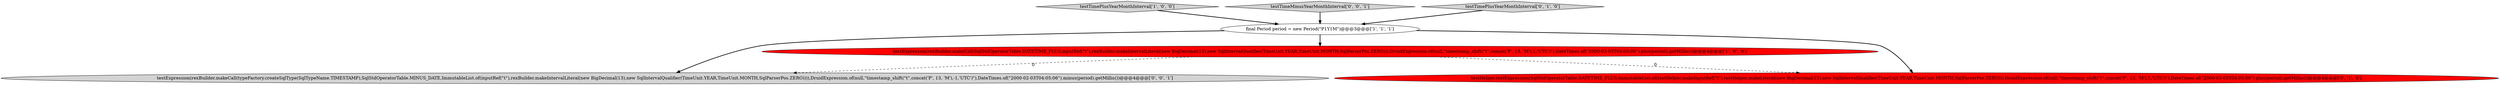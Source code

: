 digraph {
6 [style = filled, label = "testExpression(rexBuilder.makeCall(typeFactory.createSqlType(SqlTypeName.TIMESTAMP),SqlStdOperatorTable.MINUS_DATE,ImmutableList.of(inputRef(\"t\"),rexBuilder.makeIntervalLiteral(new BigDecimal(13),new SqlIntervalQualifier(TimeUnit.YEAR,TimeUnit.MONTH,SqlParserPos.ZERO)))),DruidExpression.of(null,\"timestamp_shift(\"t\",concat('P', 13, 'M'),-1,'UTC')\"),DateTimes.of(\"2000-02-03T04:05:06\").minus(period).getMillis())@@@4@@@['0', '0', '1']", fillcolor = lightgray, shape = ellipse image = "AAA0AAABBB3BBB"];
0 [style = filled, label = "testExpression(rexBuilder.makeCall(SqlStdOperatorTable.DATETIME_PLUS,inputRef(\"t\"),rexBuilder.makeIntervalLiteral(new BigDecimal(13),new SqlIntervalQualifier(TimeUnit.YEAR,TimeUnit.MONTH,SqlParserPos.ZERO))),DruidExpression.of(null,\"timestamp_shift(\"t\",concat('P', 13, 'M'),1,'UTC')\"),DateTimes.of(\"2000-02-03T04:05:06\").plus(period).getMillis())@@@4@@@['1', '0', '0']", fillcolor = red, shape = ellipse image = "AAA1AAABBB1BBB"];
2 [style = filled, label = "testTimePlusYearMonthInterval['1', '0', '0']", fillcolor = lightgray, shape = diamond image = "AAA0AAABBB1BBB"];
1 [style = filled, label = "final Period period = new Period(\"P1Y1M\")@@@3@@@['1', '1', '1']", fillcolor = white, shape = ellipse image = "AAA0AAABBB1BBB"];
3 [style = filled, label = "testHelper.testExpression(SqlStdOperatorTable.DATETIME_PLUS,ImmutableList.of(testHelper.makeInputRef(\"t\"),testHelper.makeLiteral(new BigDecimal(13),new SqlIntervalQualifier(TimeUnit.YEAR,TimeUnit.MONTH,SqlParserPos.ZERO))),DruidExpression.of(null,\"timestamp_shift(\"t\",concat('P', 13, 'M'),1,'UTC')\"),DateTimes.of(\"2000-02-03T04:05:06\").plus(period).getMillis())@@@4@@@['0', '1', '0']", fillcolor = red, shape = ellipse image = "AAA1AAABBB2BBB"];
5 [style = filled, label = "testTimeMinusYearMonthInterval['0', '0', '1']", fillcolor = lightgray, shape = diamond image = "AAA0AAABBB3BBB"];
4 [style = filled, label = "testTimePlusYearMonthInterval['0', '1', '0']", fillcolor = lightgray, shape = diamond image = "AAA0AAABBB2BBB"];
1->3 [style = bold, label=""];
5->1 [style = bold, label=""];
4->1 [style = bold, label=""];
1->6 [style = bold, label=""];
0->3 [style = dashed, label="0"];
1->0 [style = bold, label=""];
2->1 [style = bold, label=""];
0->6 [style = dashed, label="0"];
}
